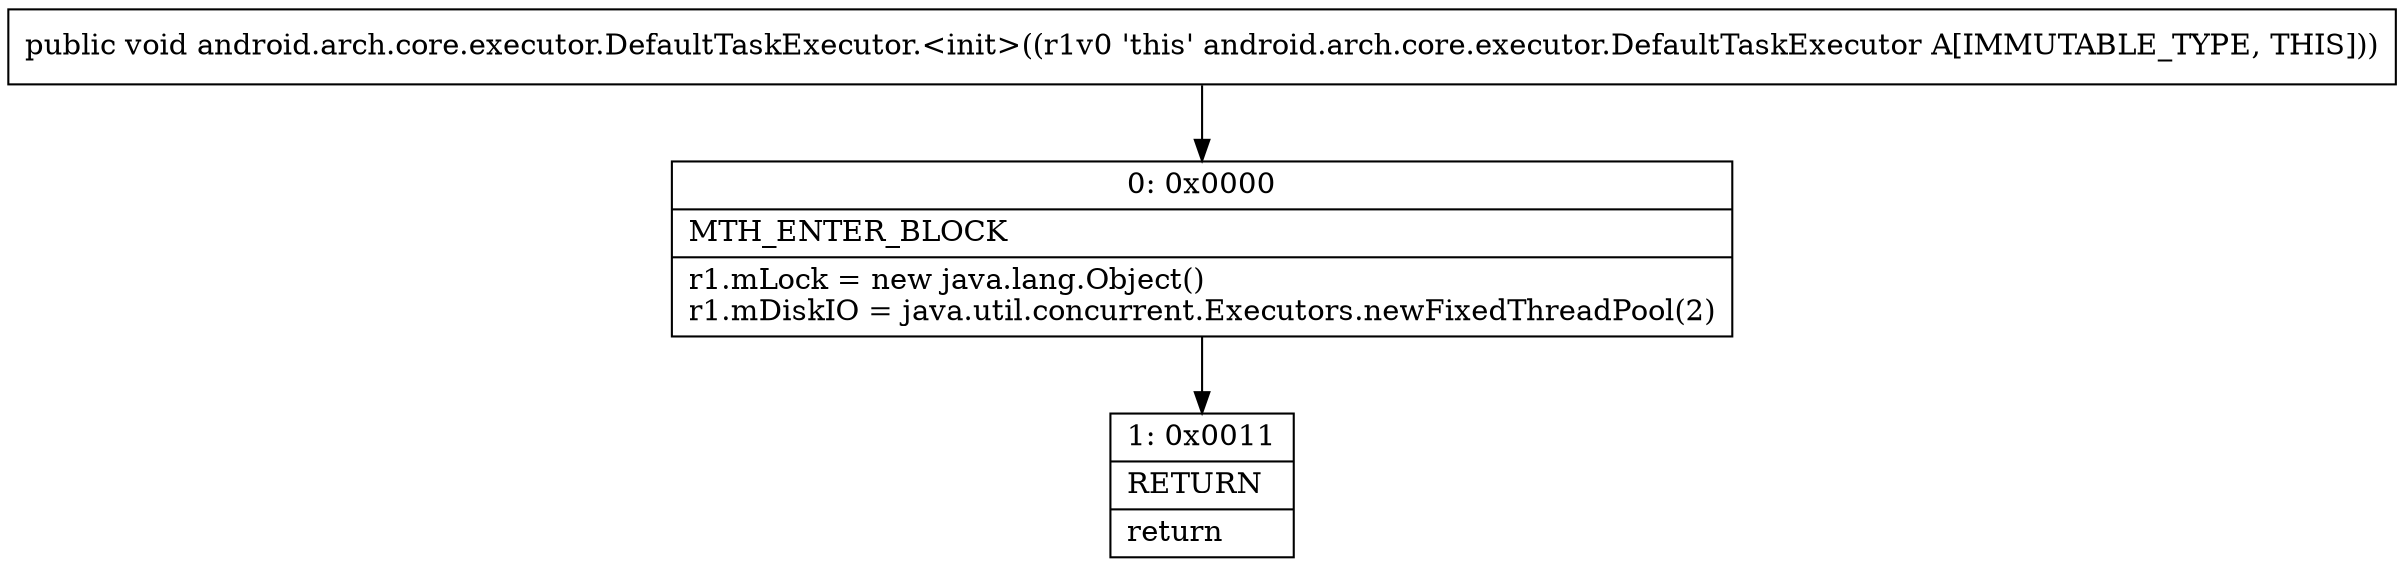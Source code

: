 digraph "CFG forandroid.arch.core.executor.DefaultTaskExecutor.\<init\>()V" {
Node_0 [shape=record,label="{0\:\ 0x0000|MTH_ENTER_BLOCK\l|r1.mLock = new java.lang.Object()\lr1.mDiskIO = java.util.concurrent.Executors.newFixedThreadPool(2)\l}"];
Node_1 [shape=record,label="{1\:\ 0x0011|RETURN\l|return\l}"];
MethodNode[shape=record,label="{public void android.arch.core.executor.DefaultTaskExecutor.\<init\>((r1v0 'this' android.arch.core.executor.DefaultTaskExecutor A[IMMUTABLE_TYPE, THIS])) }"];
MethodNode -> Node_0;
Node_0 -> Node_1;
}

